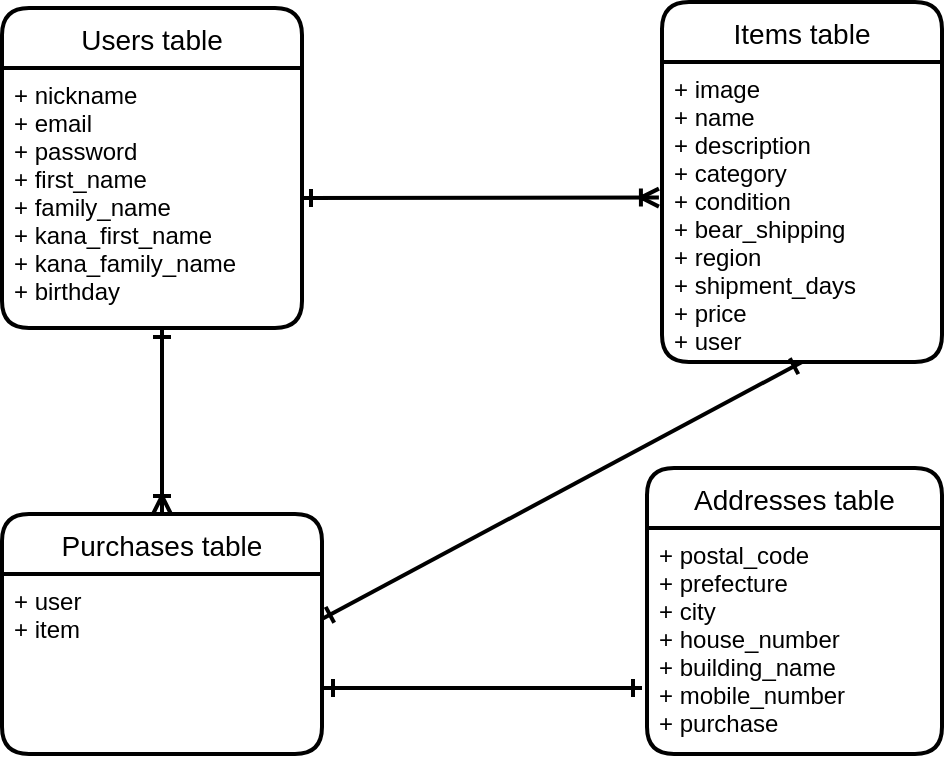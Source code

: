 <mxfile version="14.2.4" type="embed">
    <diagram id="jRzYH2SzmjAdN6i9JHOK" name="ページ1">
        <mxGraphModel dx="410" dy="1467" grid="1" gridSize="10" guides="1" tooltips="1" connect="1" arrows="1" fold="1" page="1" pageScale="1" pageWidth="850" pageHeight="1100" math="0" shadow="0">
            <root>
                <mxCell id="0"/>
                <mxCell id="1" parent="0"/>
                <mxCell id="2" value="Users table" style="swimlane;childLayout=stackLayout;horizontal=1;startSize=30;horizontalStack=0;rounded=1;fontSize=14;fontStyle=0;strokeWidth=2;resizeParent=0;resizeLast=1;shadow=0;dashed=0;align=center;" parent="1" vertex="1">
                    <mxGeometry x="80" y="-20" width="150" height="160" as="geometry"/>
                </mxCell>
                <mxCell id="3" value="+ nickname&#10;+ email&#10;+ password&#10;+ first_name&#10;+ family_name&#10;+ kana_first_name&#10;+ kana_family_name&#10;+ birthday" style="align=left;strokeColor=none;fillColor=none;spacingLeft=4;fontSize=12;verticalAlign=top;resizable=0;rotatable=0;part=1;fontStyle=0" parent="2" vertex="1">
                    <mxGeometry y="30" width="150" height="130" as="geometry"/>
                </mxCell>
                <mxCell id="4" value="Items table" style="swimlane;childLayout=stackLayout;horizontal=1;startSize=30;horizontalStack=0;rounded=1;fontSize=14;fontStyle=0;strokeWidth=2;resizeParent=0;resizeLast=1;shadow=0;dashed=0;align=center;" parent="1" vertex="1">
                    <mxGeometry x="410" y="-23" width="140" height="180" as="geometry"/>
                </mxCell>
                <mxCell id="5" value="+ image&#10;+ name&#10;+ description&#10;+ category&#10;+ condition&#10;+ bear_shipping&#10;+ region&#10;+ shipment_days&#10;+ price&#10;+ user" style="align=left;strokeColor=none;fillColor=none;spacingLeft=4;fontSize=12;verticalAlign=top;resizable=0;rotatable=0;part=1;fontStyle=0" parent="4" vertex="1">
                    <mxGeometry y="30" width="140" height="150" as="geometry"/>
                </mxCell>
                <mxCell id="6" value="Purchases table" style="swimlane;childLayout=stackLayout;horizontal=1;startSize=30;horizontalStack=0;rounded=1;fontSize=14;fontStyle=0;strokeWidth=2;resizeParent=0;resizeLast=1;shadow=0;dashed=0;align=center;" parent="1" vertex="1">
                    <mxGeometry x="80" y="233" width="160" height="120" as="geometry"/>
                </mxCell>
                <mxCell id="7" value="+ user&#10;+ item" style="align=left;strokeColor=none;fillColor=none;spacingLeft=4;fontSize=12;verticalAlign=top;resizable=0;rotatable=0;part=1;" parent="6" vertex="1">
                    <mxGeometry y="30" width="160" height="90" as="geometry"/>
                </mxCell>
                <mxCell id="8" value="Addresses table" style="swimlane;childLayout=stackLayout;horizontal=1;startSize=30;horizontalStack=0;rounded=1;fontSize=14;fontStyle=0;strokeWidth=2;resizeParent=0;resizeLast=1;shadow=0;dashed=0;align=center;" parent="1" vertex="1">
                    <mxGeometry x="402.5" y="210" width="147.5" height="143" as="geometry"/>
                </mxCell>
                <mxCell id="9" value="+ postal_code&#10;+ prefecture&#10;+ city&#10;+ house_number&#10;+ building_name&#10;+ mobile_number&#10;+ purchase" style="align=left;strokeColor=none;fillColor=none;spacingLeft=4;fontSize=12;verticalAlign=top;resizable=0;rotatable=0;part=1;" parent="8" vertex="1">
                    <mxGeometry y="30" width="147.5" height="113" as="geometry"/>
                </mxCell>
                <mxCell id="10" style="rounded=0;orthogonalLoop=1;jettySize=auto;html=1;startArrow=ERone;startFill=0;strokeWidth=2;endArrow=ERoneToMany;endFill=0;exitX=1;exitY=0.5;exitDx=0;exitDy=0;entryX=-0.011;entryY=0.452;entryDx=0;entryDy=0;entryPerimeter=0;" edge="1" parent="1" source="3" target="5">
                    <mxGeometry relative="1" as="geometry">
                        <mxPoint x="260" y="95" as="sourcePoint"/>
                        <mxPoint x="411" y="70" as="targetPoint"/>
                        <Array as="points"/>
                    </mxGeometry>
                </mxCell>
                <mxCell id="12" style="edgeStyle=none;rounded=0;orthogonalLoop=1;jettySize=auto;html=1;exitX=0.5;exitY=1;exitDx=0;exitDy=0;entryX=1;entryY=0.25;entryDx=0;entryDy=0;startArrow=ERone;startFill=0;endArrow=ERone;endFill=0;strokeWidth=2;" edge="1" parent="1" source="5" target="7">
                    <mxGeometry relative="1" as="geometry"/>
                </mxCell>
                <mxCell id="13" style="edgeStyle=none;rounded=0;orthogonalLoop=1;jettySize=auto;html=1;startArrow=ERone;startFill=0;endArrow=ERone;endFill=0;strokeWidth=2;" edge="1" parent="1">
                    <mxGeometry relative="1" as="geometry">
                        <mxPoint x="400" y="320" as="sourcePoint"/>
                        <mxPoint x="241" y="320" as="targetPoint"/>
                        <Array as="points">
                            <mxPoint x="321" y="320"/>
                        </Array>
                    </mxGeometry>
                </mxCell>
                <mxCell id="14" style="rounded=0;orthogonalLoop=1;jettySize=auto;html=1;startArrow=ERone;startFill=0;strokeWidth=2;endArrow=ERoneToMany;endFill=0;entryX=0.5;entryY=0;entryDx=0;entryDy=0;" edge="1" parent="1" target="6">
                    <mxGeometry relative="1" as="geometry">
                        <mxPoint x="160" y="140" as="sourcePoint"/>
                        <mxPoint x="418.35" y="66.84" as="targetPoint"/>
                        <Array as="points"/>
                    </mxGeometry>
                </mxCell>
            </root>
        </mxGraphModel>
    </diagram>
</mxfile>